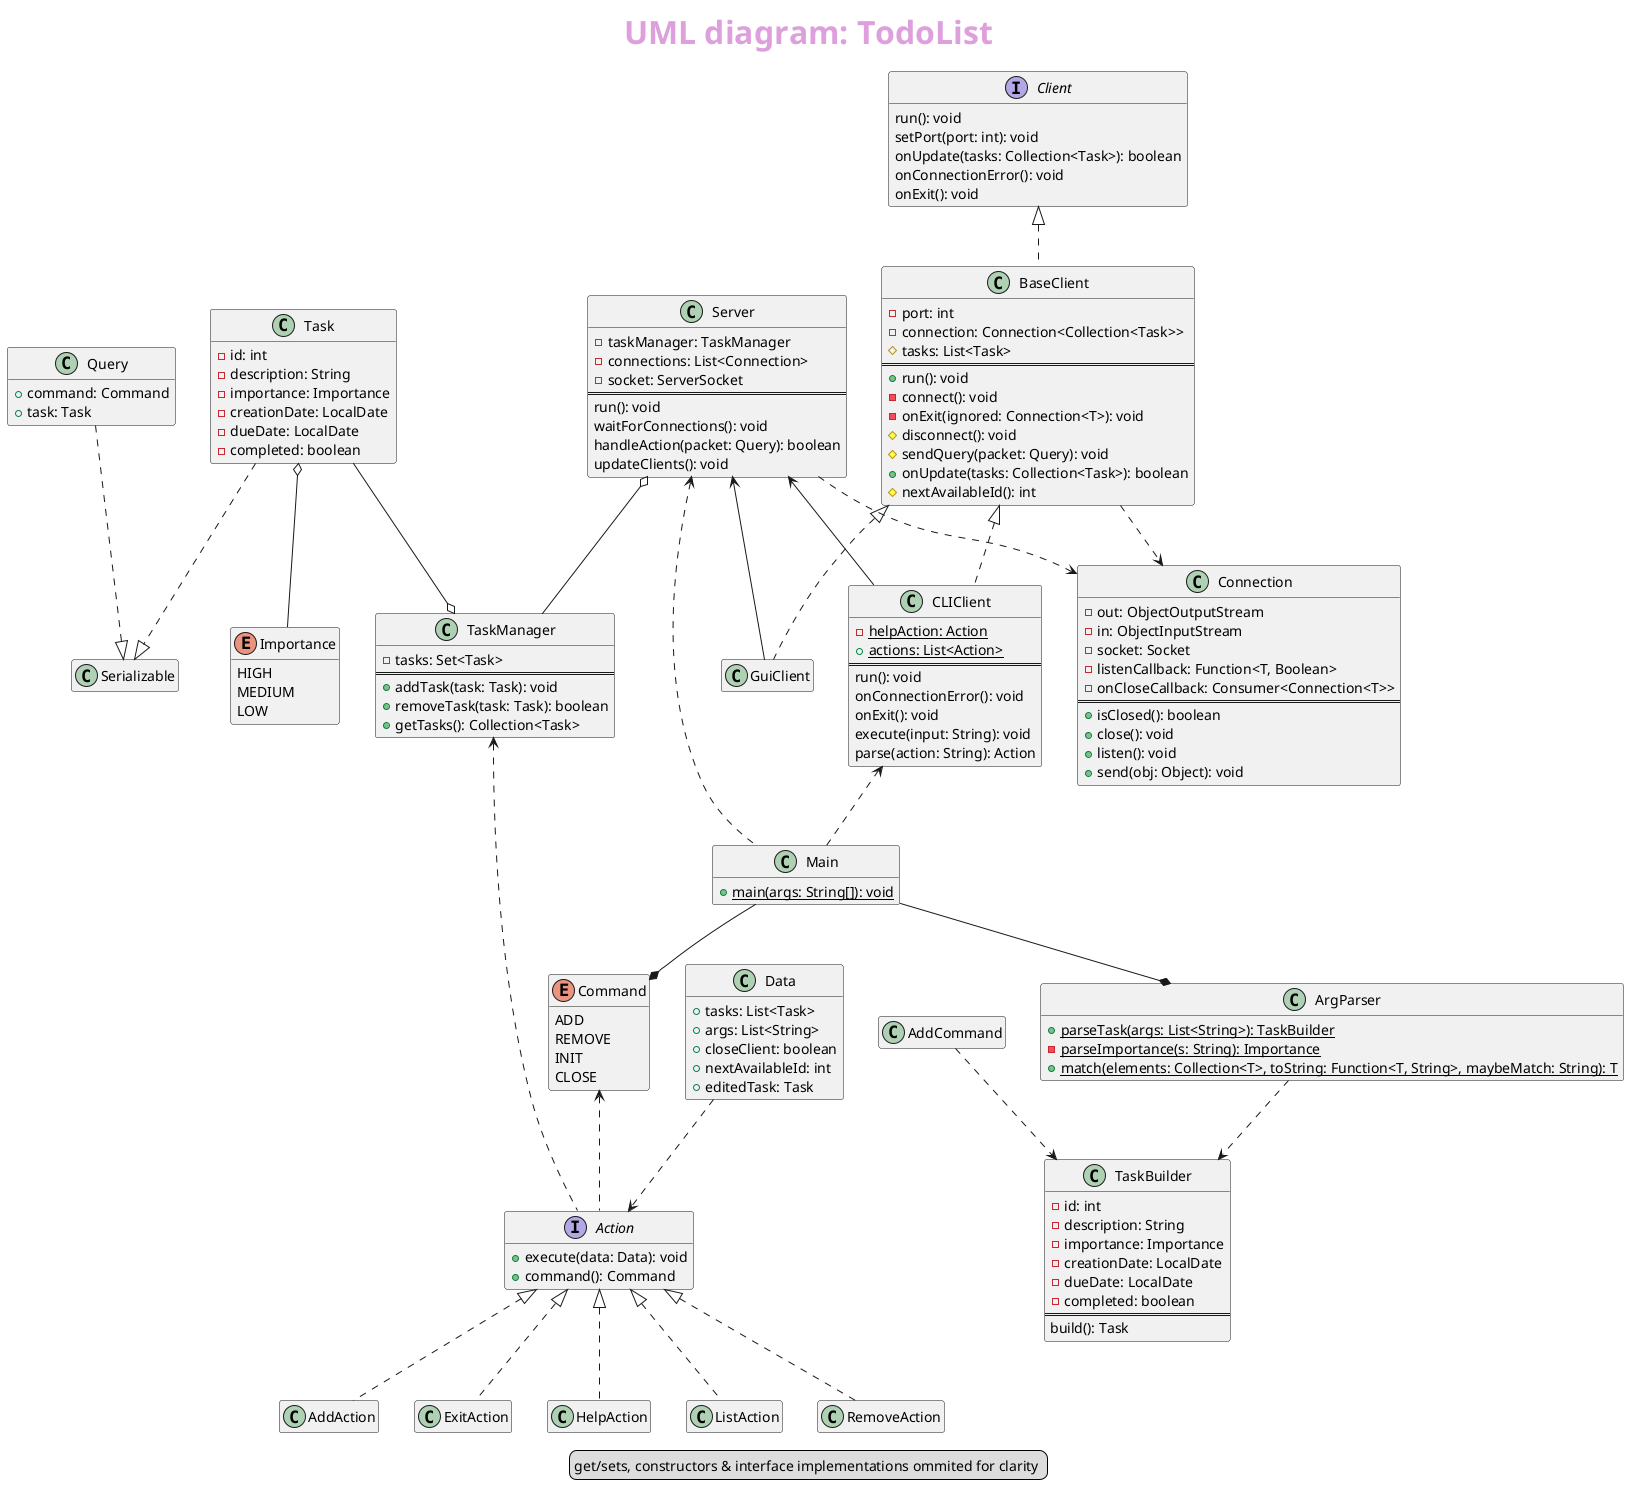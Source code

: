 @startuml
scale max 3000*3000
hide empty members
hide empty methods

skinparam titleFontSize 32
skinparam titleFontColor Plum
title
UML diagram: TodoList
endtitle

legend
get/sets, constructors & interface implementations ommited for clarity 
endlegend

class Task {
    - id: int
    - description: String
    - importance: Importance
    - creationDate: LocalDate
    - dueDate: LocalDate
    - completed: boolean
}

enum Importance {
    HIGH
    MEDIUM
    LOW
}

class TaskManager {
    - tasks: Set<Task>
    ==
    + addTask(task: Task): void
    + removeTask(task: Task): boolean 
    + getTasks(): Collection<Task>
}

class Server {
    - taskManager: TaskManager
    - connections: List<Connection>
    - socket: ServerSocket
    ==
    run(): void
    waitForConnections(): void
    handleAction(packet: Query): boolean
    updateClients(): void
}

class Main {
    + {static} main(args: String[]): void
}

class ArgParser {
    + {static} parseTask(args: List<String>): TaskBuilder
    - {static} parseImportance(s: String): Importance
    + {static} match(elements: Collection<T>, toString: Function<T, String>, maybeMatch: String): T 
}

enum Command {
    ADD
    REMOVE
    INIT
    CLOSE
}

interface Action {
    + execute(data: Data): void
    + command(): Command
}

class Data {
    + tasks: List<Task>
    + args: List<String>
    + closeClient: boolean
    + nextAvailableId: int
    + editedTask: Task
}

class AddAction

class ExitAction

class HelpAction

class ListAction

class RemoveAction

class Connection {
    - out: ObjectOutputStream
    - in: ObjectInputStream
    - socket: Socket
    - listenCallback: Function<T, Boolean>
    - onCloseCallback: Consumer<Connection<T>> 
    ==
    + isClosed(): boolean
    + close(): void
    + listen(): void
    + send(obj: Object): void
}

class Query {
    + command: Command 
    + task: Task
}

interface Client {
    run(): void
    setPort(port: int): void
    onUpdate(tasks: Collection<Task>): boolean 
    onConnectionError(): void
    onExit(): void
}

class BaseClient {
    - port: int
    - connection: Connection<Collection<Task>>
    # tasks: List<Task>
    ==
    + run(): void
    - connect(): void
    - onExit(ignored: Connection<T>): void
    # disconnect(): void
    # sendQuery(packet: Query): void
    + onUpdate(tasks: Collection<Task>): boolean 
    # nextAvailableId(): int
}

class CLIClient {
    - {static} helpAction: Action
    + {static} actions: List<Action>
    ==
    run(): void
    onConnectionError(): void
    onExit(): void
    execute(input: String): void
    parse(action: String): Action
}

class TaskBuilder {
    - id: int
    - description: String
    - importance: Importance
    - creationDate: LocalDate
    - dueDate: LocalDate
    - completed: boolean
    ==
    build(): Task
}

class GuiClient 

!define main(x) x <.. Main
main(Server)
main(CLIClient)

!define ac(x) x .up.|> Action
ac(AddAction)
ac(ExitAction)
ac(HelpAction)
ac(ListAction)
ac(RemoveAction)
Data ..> Action

!define ser(x) x ..|> Serializable
ser(Query)
ser(Task)

Client <|.. BaseClient
BaseClient <|.. CLIClient
BaseClient <|.. GuiClient

Server <-- GuiClient
Server <-- CLIClient
Server o-- TaskManager

TaskManager <.. Action
Command <.. Action

Task o-- Importance

Main --* Command
Main --* ArgParser

Task --o TaskManager 

!define tb(x) x ..> TaskBuilder
tb(ArgParser)
tb(AddCommand)

!define connex(x) x ..> Connection
connex(BaseClient)
connex(Server)

'========================================
'========================================

' Liens avec les interfaces : héritage

' http://ecrucru.free.fr/?page=uml

' ..|> Implementation
' --|> Héritage

' --o Aggrégation
' --* Composition
' --> Association
' ..> Dépendence

@enduml
